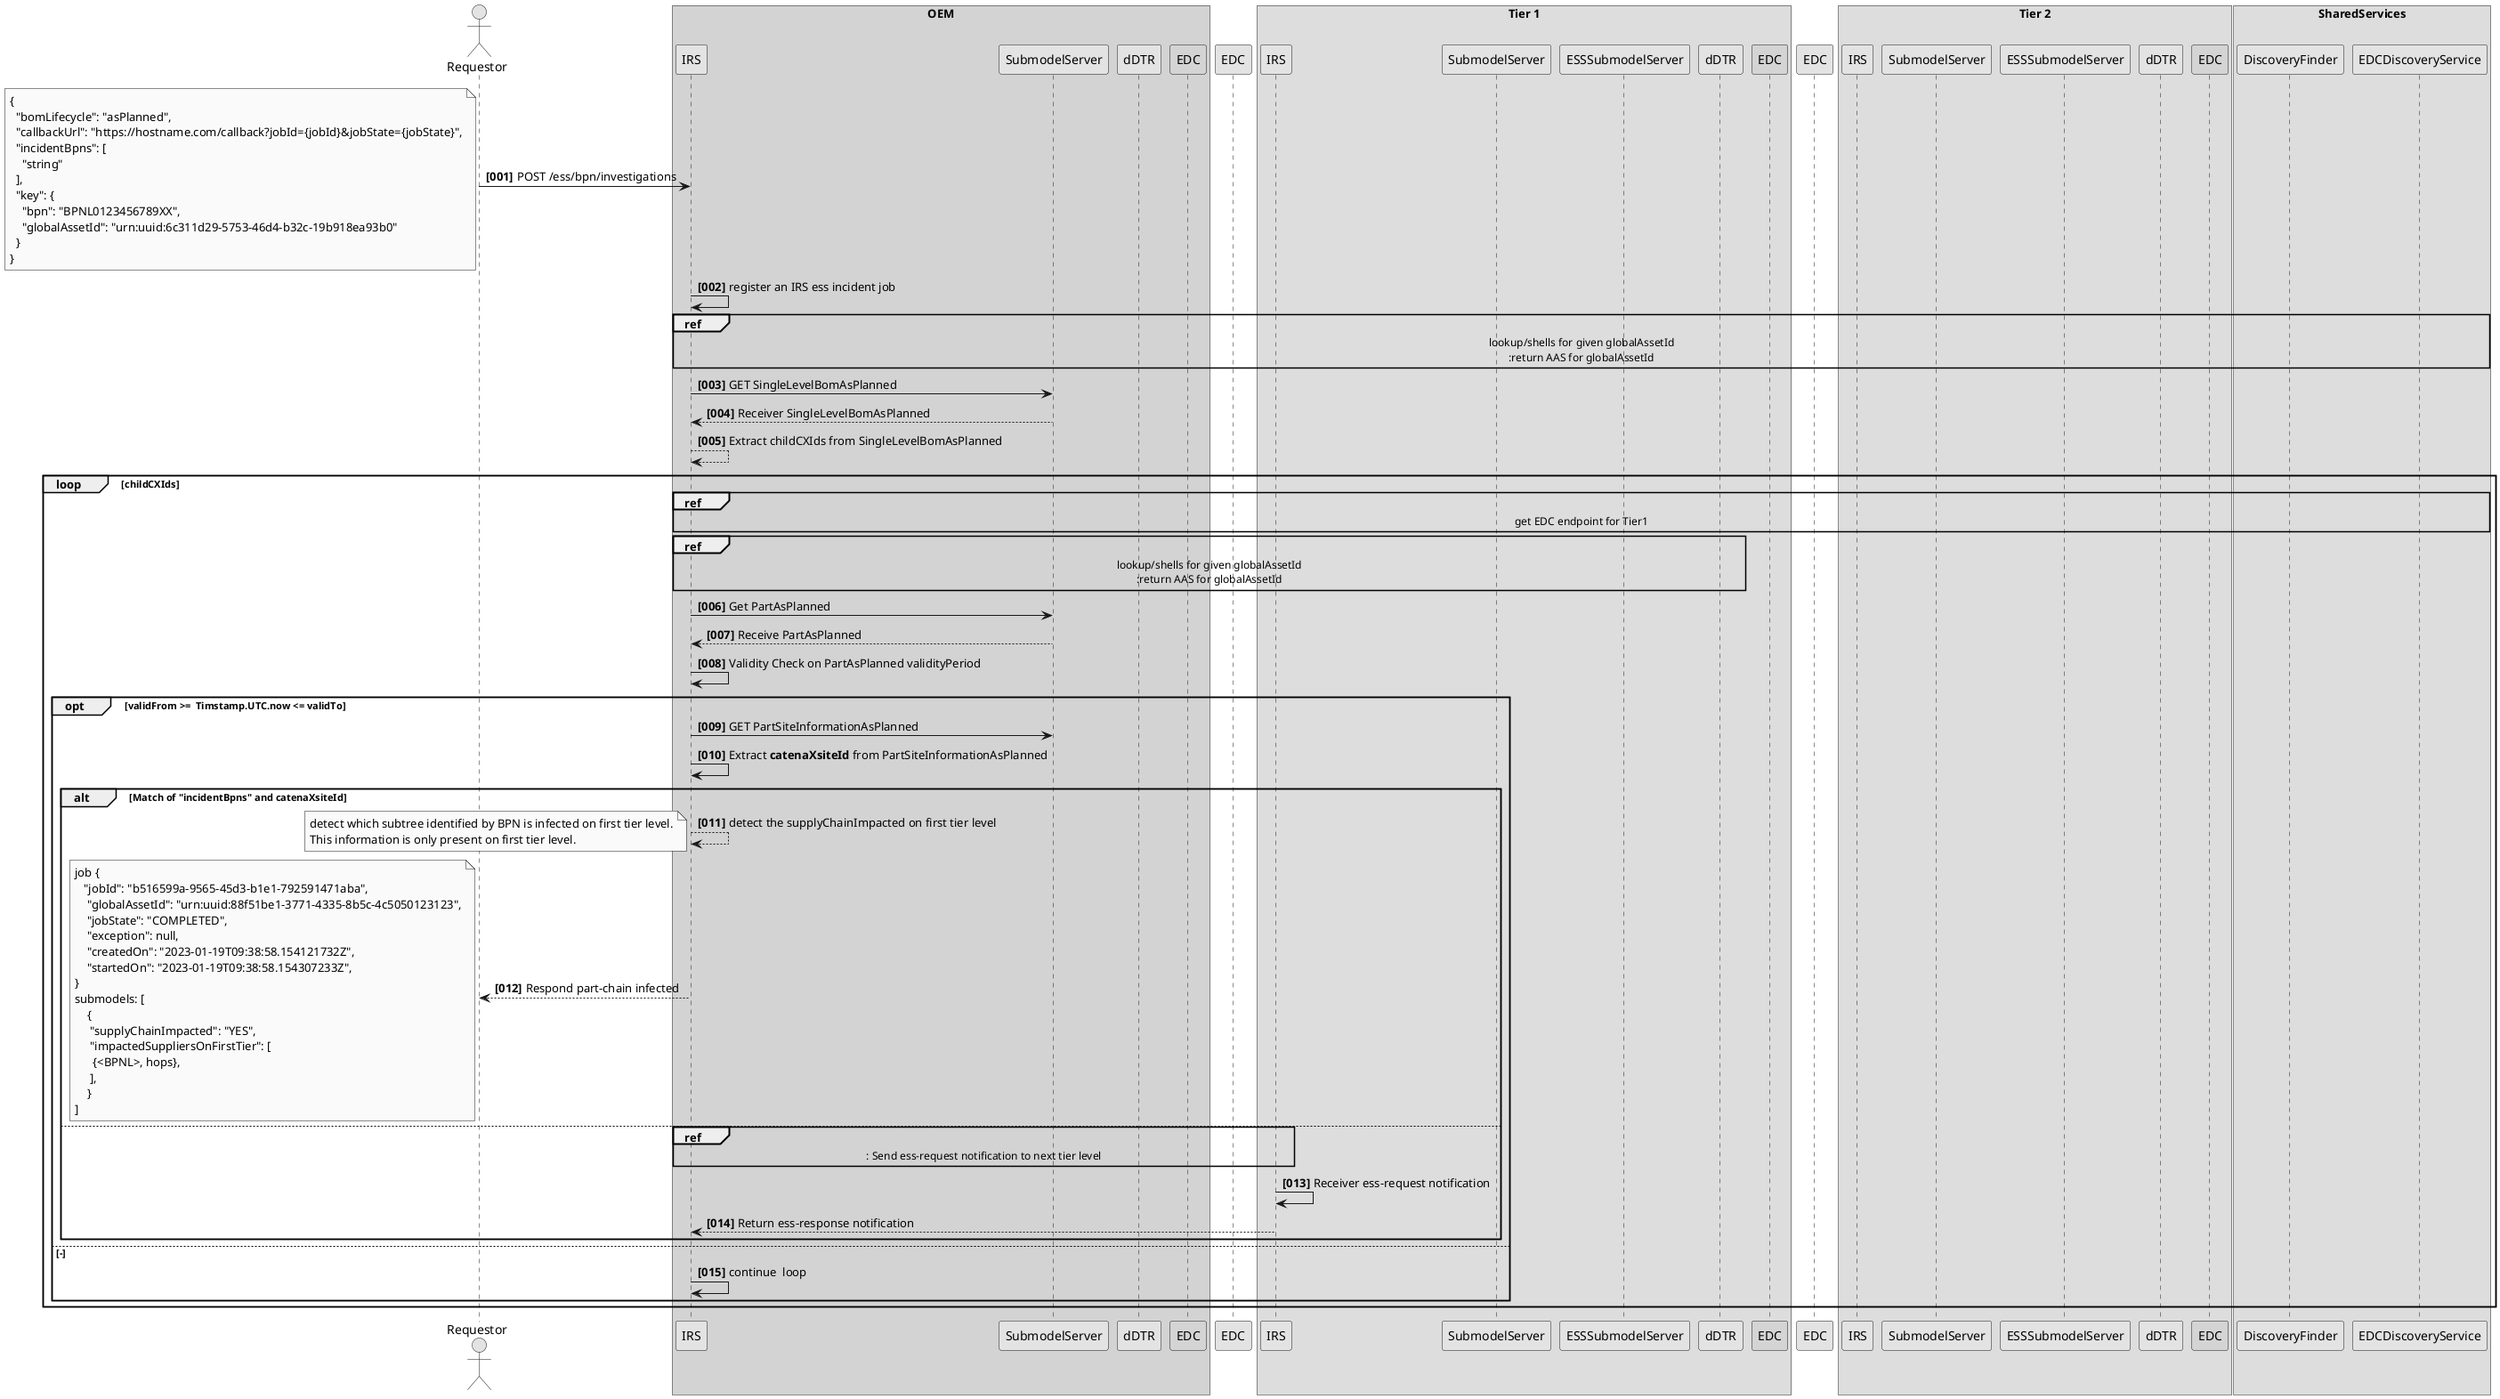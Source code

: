 @startuml
skinparam monochrome true
skinparam shadowing false
skinparam defaultFontName "Architects daughter"


autonumber "<b>[000]"

actor "Requestor" as Requestor

box "OEM" #LightGrey
    participant IRS as IRS
    participant SubmodelServer as SubmodelServer
    participant dDTR as dDTR
    participant EDC as EDC #99FF99
end box

participant EDC as EDCTier1

box "Tier 1"
     participant IRS as IRSTier1
     participant SubmodelServer as SubmodelServerTier1
     participant ESSSubmodelServer as ESSSubmodelServerTier1
     participant dDTR as dDTRTier1
     participant EDC as EDCConsumerTier1 #99FF99
end box

participant EDC as EDCTier2

box "Tier 2"
     participant IRS as IRSTier2
     participant SubmodelServer as SubmodelServerTier2
     participant ESSSubmodelServer as ESSSubmodelServerTier2
     participant dDTR as dDTRTier2
     participant EDC as EDCConsumerTier2 #99FF99
end box

box SharedServices
    participant DiscoveryFinder as DiscoveryFinder
    participant EDCDiscoveryService as EDCDiscoveryService
end box


Requestor -> IRS : POST /ess/bpn/investigations
note left
    {
      "bomLifecycle": "asPlanned",
      "callbackUrl": "https://hostname.com/callback?jobId={jobId}&jobState={jobState}",
      "incidentBpns": [
        "string"
      ],
      "key": {
        "bpn": "BPNL0123456789XX",
        "globalAssetId": "urn:uuid:6c311d29-5753-46d4-b32c-19b918ea93b0"
      }
    }
end note
IRS -> IRS : register an IRS ess incident job

ref over IRS, DiscoveryFinder, EDCDiscoveryService, EDC, dDTR
    lookup/shells for given globalAssetId
    :return AAS for globalAssetId
end
IRS -> SubmodelServer : GET SingleLevelBomAsPlanned
IRS <-- SubmodelServer : Receiver SingleLevelBomAsPlanned
IRS --> IRS : Extract childCXIds from SingleLevelBomAsPlanned

loop  childCXIds

    ref over IRS, DiscoveryFinder, EDCDiscoveryService
        get EDC endpoint for Tier1
    end
    ref over IRS, EDCTier1, dDTRTier1
        lookup/shells for given globalAssetId
        :return AAS for globalAssetId
    end
    IRS -> SubmodelServer : Get PartAsPlanned
    IRS <-- SubmodelServer : Receive PartAsPlanned
    IRS -> IRS: Validity Check on PartAsPlanned validityPeriod

    opt validFrom >=  Timstamp.UTC.now <= validTo
        IRS -> SubmodelServer : GET PartSiteInformationAsPlanned
        IRS -> IRS : Extract **catenaXsiteId** from PartSiteInformationAsPlanned

        alt Match of "incidentBpns" and catenaXsiteId
            IRS --> IRS: detect the supplyChainImpacted on first tier level
            note left
                detect which subtree identified by BPN is infected on first tier level.
                This information is only present on first tier level.
            end note
            Requestor <-- IRS: Respond part-chain infected
            note left
		            job {
		               "jobId": "b516599a-9565-45d3-b1e1-792591471aba",
		                "globalAssetId": "urn:uuid:88f51be1-3771-4335-8b5c-4c5050123123",
		                "jobState": "COMPLETED",
		                "exception": null,
		                "createdOn": "2023-01-19T09:38:58.154121732Z",
		                "startedOn": "2023-01-19T09:38:58.154307233Z",
		            }
		            submodels: [
		                {
			                "supplyChainImpacted": "YES",
			                "impactedSuppliersOnFirstTier": [
				                {<BPNL>, hops},
			                ],
		                }
		            ]
              end note
         else
            ref over IRS, IRSTier1
                : Send ess-request notification to next tier level
            end ref
            IRSTier1 -> IRSTier1 : Receiver ess-request notification

            IRS <-- IRSTier1: Return ess-response notification
        end
    else -
        IRS -> IRS: continue  loop
    end
end loop

@enduml
